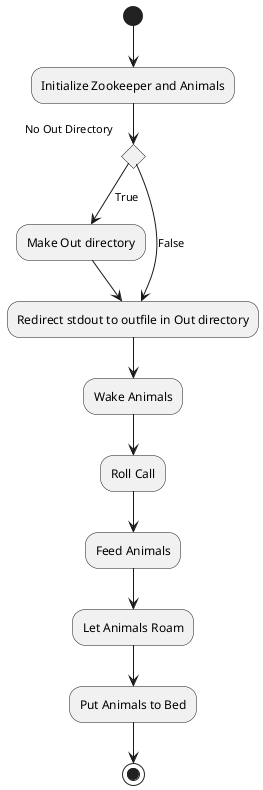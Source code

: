 @startuml Q4-With-Strategy

(*) --> "Initialize Zookeeper and Animals"

if "No Out Directory" then
  --> [True]"Make Out directory"
  --> "Redirect stdout to outfile in Out directory"
else
  -->[False] "Redirect stdout to outfile in Out directory"

"Redirect stdout to outfile in Out directory" --> "Wake Animals"
"Wake Animals" --> "Roll Call"
"Roll Call" --> "Feed Animals"
"Feed Animals" --> "Let Animals Roam"
"Let Animals Roam" --> "Put Animals to Bed"
"Put Animals to Bed" --> (*)

@enduml